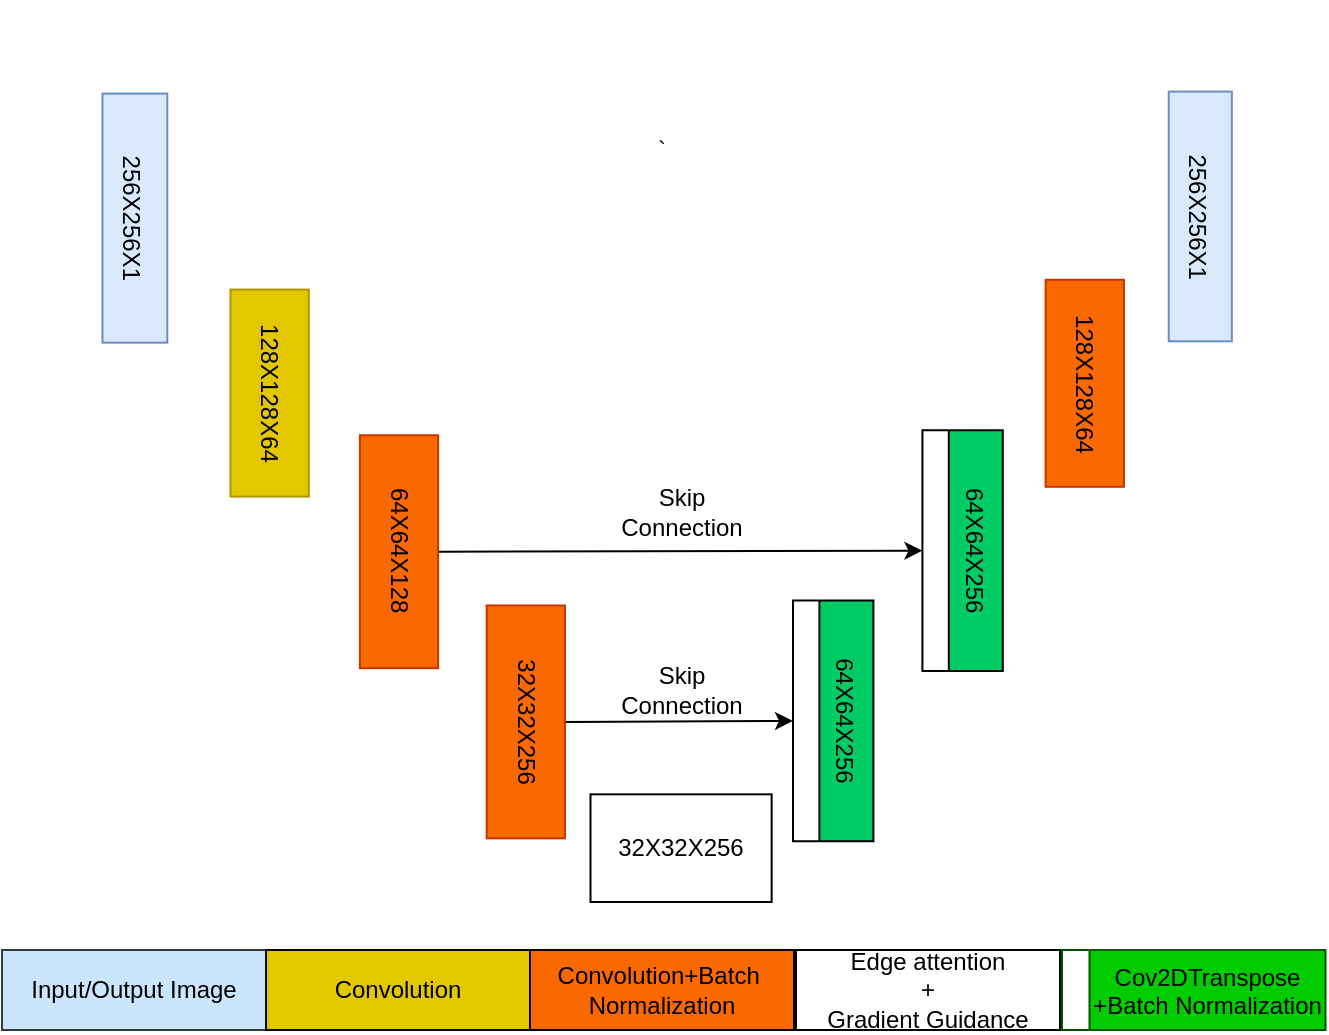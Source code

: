 <mxfile version="26.1.0">
  <diagram name="Page-1" id="PtBJCHKU4J18S41eK8Ze">
    <mxGraphModel dx="786" dy="455" grid="1" gridSize="10" guides="1" tooltips="1" connect="1" arrows="1" fold="1" page="1" pageScale="1" pageWidth="850" pageHeight="1100" math="0" shadow="0">
      <root>
        <mxCell id="0" />
        <mxCell id="1" parent="0" />
        <mxCell id="8kH3946hoxblvGOlxuLF-50" value="" style="group" parent="1" vertex="1" connectable="0">
          <mxGeometry x="39" y="10" width="661.75" height="451" as="geometry" />
        </mxCell>
        <mxCell id="8kH3946hoxblvGOlxuLF-12" value="Input/Output Image" style="rounded=0;whiteSpace=wrap;html=1;fillColor=#cce5ff;strokeColor=#36393d;fixedWidth=1;autosize=1;" parent="8kH3946hoxblvGOlxuLF-50" vertex="1">
          <mxGeometry y="475" width="132" height="40" as="geometry" />
        </mxCell>
        <mxCell id="8kH3946hoxblvGOlxuLF-13" value="Convolution" style="rounded=0;whiteSpace=wrap;html=1;fillColor=#e3c800;strokeColor=#060606;fixedWidth=1;autosize=1;fontColor=#000000;" parent="8kH3946hoxblvGOlxuLF-50" vertex="1">
          <mxGeometry x="132" y="475" width="132" height="40" as="geometry" />
        </mxCell>
        <mxCell id="8kH3946hoxblvGOlxuLF-14" value="Convolution+Batch&amp;nbsp;&lt;div&gt;Normalization&lt;/div&gt;" style="rounded=0;whiteSpace=wrap;html=1;fillColor=#fa6800;strokeColor=#000000;fixedWidth=1;autosize=1;fontColor=#000000;" parent="8kH3946hoxblvGOlxuLF-50" vertex="1">
          <mxGeometry x="264" y="475" width="132" height="40" as="geometry" />
        </mxCell>
        <mxCell id="8kH3946hoxblvGOlxuLF-19" value="Edge attention&lt;div&gt;+&lt;/div&gt;&lt;div&gt;Gradient Guidance&lt;/div&gt;" style="rounded=0;whiteSpace=wrap;html=1;strokeColor=default;" parent="8kH3946hoxblvGOlxuLF-50" vertex="1">
          <mxGeometry x="397" y="475" width="132" height="40" as="geometry" />
        </mxCell>
        <mxCell id="8kH3946hoxblvGOlxuLF-25" value="Cov2DTranspose&#xa;+Batch Normalization" style="swimlane;fontStyle=0;childLayout=stackLayout;horizontal=1;startSize=118;fillColor=#00CC00;horizontalStack=0;resizeParent=1;resizeParentMax=0;resizeLast=0;collapsible=0;marginBottom=0;swimlaneFillColor=#ffffff;direction=south;fontColor=#000000;strokeColor=#005700;" parent="8kH3946hoxblvGOlxuLF-50" vertex="1">
          <mxGeometry x="530" y="475" width="131.75" height="40" as="geometry" />
        </mxCell>
        <mxCell id="8kH3946hoxblvGOlxuLF-34" value="`" style="group" parent="8kH3946hoxblvGOlxuLF-50" vertex="1" connectable="0">
          <mxGeometry x="40" y="61" width="580" height="390" as="geometry" />
        </mxCell>
        <mxCell id="8kH3946hoxblvGOlxuLF-3" value="&lt;h2&gt;&lt;font style=&quot;font-size: 12px; font-weight: normal;&quot;&gt;256X256X1&lt;/font&gt;&lt;/h2&gt;" style="rounded=0;whiteSpace=wrap;html=1;direction=north;flipV=0;container=1;rotation=90;fillColor=#dae8fc;strokeColor=#6c8ebf;" parent="8kH3946hoxblvGOlxuLF-34" vertex="1" collapsed="1">
          <mxGeometry x="-35.836" y="31.861" width="124.538" height="32.424" as="geometry">
            <mxRectangle x="-47.355" y="15.804" width="120" height="60" as="alternateBounds" />
          </mxGeometry>
        </mxCell>
        <mxCell id="8kH3946hoxblvGOlxuLF-7" value="&lt;h2&gt;&lt;font style=&quot;font-size: 12px; font-weight: normal;&quot;&gt;256X256X1&lt;/font&gt;&lt;/h2&gt;" style="rounded=0;whiteSpace=wrap;html=1;direction=north;flipV=0;container=1;rotation=90;fillColor=#dae8fc;strokeColor=#6c8ebf;" parent="8kH3946hoxblvGOlxuLF-34" vertex="1" collapsed="1">
          <mxGeometry x="496.705" y="31.44" width="124.862" height="31.563" as="geometry">
            <mxRectangle x="92.5" y="152.5" width="120" height="60" as="alternateBounds" />
          </mxGeometry>
        </mxCell>
        <mxCell id="8kH3946hoxblvGOlxuLF-8" value="128X128X64" style="rounded=0;whiteSpace=wrap;html=1;direction=west;flipV=1;flipH=1;rotation=90;fillColor=#e3c800;fontColor=#000000;strokeColor=#B09500;" parent="8kH3946hoxblvGOlxuLF-34" vertex="1">
          <mxGeometry x="42.052" y="115.969" width="103.513" height="39.147" as="geometry" />
        </mxCell>
        <mxCell id="8kH3946hoxblvGOlxuLF-10" value="128X128X64" style="rounded=0;whiteSpace=wrap;html=1;direction=west;flipV=1;flipH=1;rotation=90;fillColor=#fa6800;fontColor=#000000;strokeColor=#C73500;" parent="8kH3946hoxblvGOlxuLF-34" vertex="1">
          <mxGeometry x="449.632" y="111.076" width="103.513" height="39.147" as="geometry" />
        </mxCell>
        <mxCell id="8kH3946hoxblvGOlxuLF-33" style="edgeStyle=none;rounded=0;orthogonalLoop=1;jettySize=auto;html=1;exitX=0.5;exitY=1;exitDx=0;exitDy=0;entryX=0.5;entryY=1;entryDx=0;entryDy=0;" parent="8kH3946hoxblvGOlxuLF-34" source="8kH3946hoxblvGOlxuLF-15" target="8kH3946hoxblvGOlxuLF-30" edge="1">
          <mxGeometry relative="1" as="geometry" />
        </mxCell>
        <mxCell id="8kH3946hoxblvGOlxuLF-15" value="64X64X128" style="rounded=0;whiteSpace=wrap;html=1;direction=west;flipV=1;flipH=1;rotation=90;fillColor=#fa6800;fontColor=#000000;strokeColor=#C73500;" parent="8kH3946hoxblvGOlxuLF-34" vertex="1">
          <mxGeometry x="100.278" y="195.281" width="116.452" height="39.147" as="geometry" />
        </mxCell>
        <mxCell id="8kH3946hoxblvGOlxuLF-16" value="32X32X256" style="rounded=0;whiteSpace=wrap;html=1;direction=south;" parent="8kH3946hoxblvGOlxuLF-34" vertex="1">
          <mxGeometry x="254.253" y="336.172" width="90.573" height="53.828" as="geometry" />
        </mxCell>
        <mxCell id="8kH3946hoxblvGOlxuLF-29" style="edgeStyle=none;rounded=0;orthogonalLoop=1;jettySize=auto;html=1;exitX=0.5;exitY=1;exitDx=0;exitDy=0;entryX=0.5;entryY=1;entryDx=0;entryDy=0;curved=0;" parent="8kH3946hoxblvGOlxuLF-34" source="8kH3946hoxblvGOlxuLF-20" target="8kH3946hoxblvGOlxuLF-21" edge="1">
          <mxGeometry relative="1" as="geometry" />
        </mxCell>
        <mxCell id="8kH3946hoxblvGOlxuLF-20" value="32X32X256" style="rounded=0;whiteSpace=wrap;html=1;direction=west;flipV=1;flipH=1;rotation=90;fillColor=#fa6800;fontColor=#000000;strokeColor=#C73500;" parent="8kH3946hoxblvGOlxuLF-34" vertex="1">
          <mxGeometry x="163.679" y="280.388" width="116.452" height="39.147" as="geometry" />
        </mxCell>
        <mxCell id="8kH3946hoxblvGOlxuLF-21" value="64X64X256" style="swimlane;fontStyle=0;childLayout=stackLayout;horizontal=1;startSize=27;fillColor=#00CC66;horizontalStack=0;resizeParent=1;resizeParentMax=0;resizeLast=0;collapsible=0;marginBottom=0;swimlaneFillColor=#ffffff;direction=east;verticalAlign=middle;rotation=90;labelBackgroundColor=none;" parent="8kH3946hoxblvGOlxuLF-34" vertex="1">
          <mxGeometry x="315.441" y="279.38" width="120.333" height="40.194" as="geometry" />
        </mxCell>
        <mxCell id="8kH3946hoxblvGOlxuLF-30" value="64X64X256" style="swimlane;fontStyle=0;childLayout=stackLayout;horizontal=1;startSize=27;fillColor=#00CC66;horizontalStack=0;resizeParent=1;resizeParentMax=0;resizeLast=0;collapsible=0;marginBottom=0;swimlaneFillColor=#ffffff;direction=east;verticalAlign=middle;rotation=90;labelBackgroundColor=none;" parent="8kH3946hoxblvGOlxuLF-34" vertex="1">
          <mxGeometry x="380.137" y="194.234" width="120.333" height="40.194" as="geometry" />
        </mxCell>
        <mxCell id="8kH3946hoxblvGOlxuLF-35" value="Skip Connection" style="text;html=1;align=center;verticalAlign=middle;whiteSpace=wrap;rounded=0;" parent="8kH3946hoxblvGOlxuLF-34" vertex="1">
          <mxGeometry x="269.54" y="180" width="60" height="30" as="geometry" />
        </mxCell>
        <mxCell id="8kH3946hoxblvGOlxuLF-49" value="Skip Connection" style="text;html=1;align=center;verticalAlign=middle;whiteSpace=wrap;rounded=0;" parent="8kH3946hoxblvGOlxuLF-50" vertex="1">
          <mxGeometry x="309.54" y="330" width="60" height="30" as="geometry" />
        </mxCell>
      </root>
    </mxGraphModel>
  </diagram>
</mxfile>
